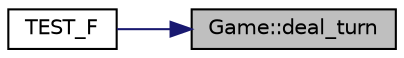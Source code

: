 digraph "Game::deal_turn"
{
 // INTERACTIVE_SVG=YES
 // LATEX_PDF_SIZE
  edge [fontname="Helvetica",fontsize="10",labelfontname="Helvetica",labelfontsize="10"];
  node [fontname="Helvetica",fontsize="10",shape=record];
  rankdir="RL";
  Node1 [label="Game::deal_turn",height=0.2,width=0.4,color="black", fillcolor="grey75", style="filled", fontcolor="black",tooltip="Deals the turn (the fourth community card)."];
  Node1 -> Node2 [dir="back",color="midnightblue",fontsize="10",style="solid",fontname="Helvetica"];
  Node2 [label="TEST_F",height=0.2,width=0.4,color="black", fillcolor="white", style="filled",URL="$test___game_8cc.html#a1b312882f27ab302e1f3f7642cea14c1",tooltip=" "];
}
